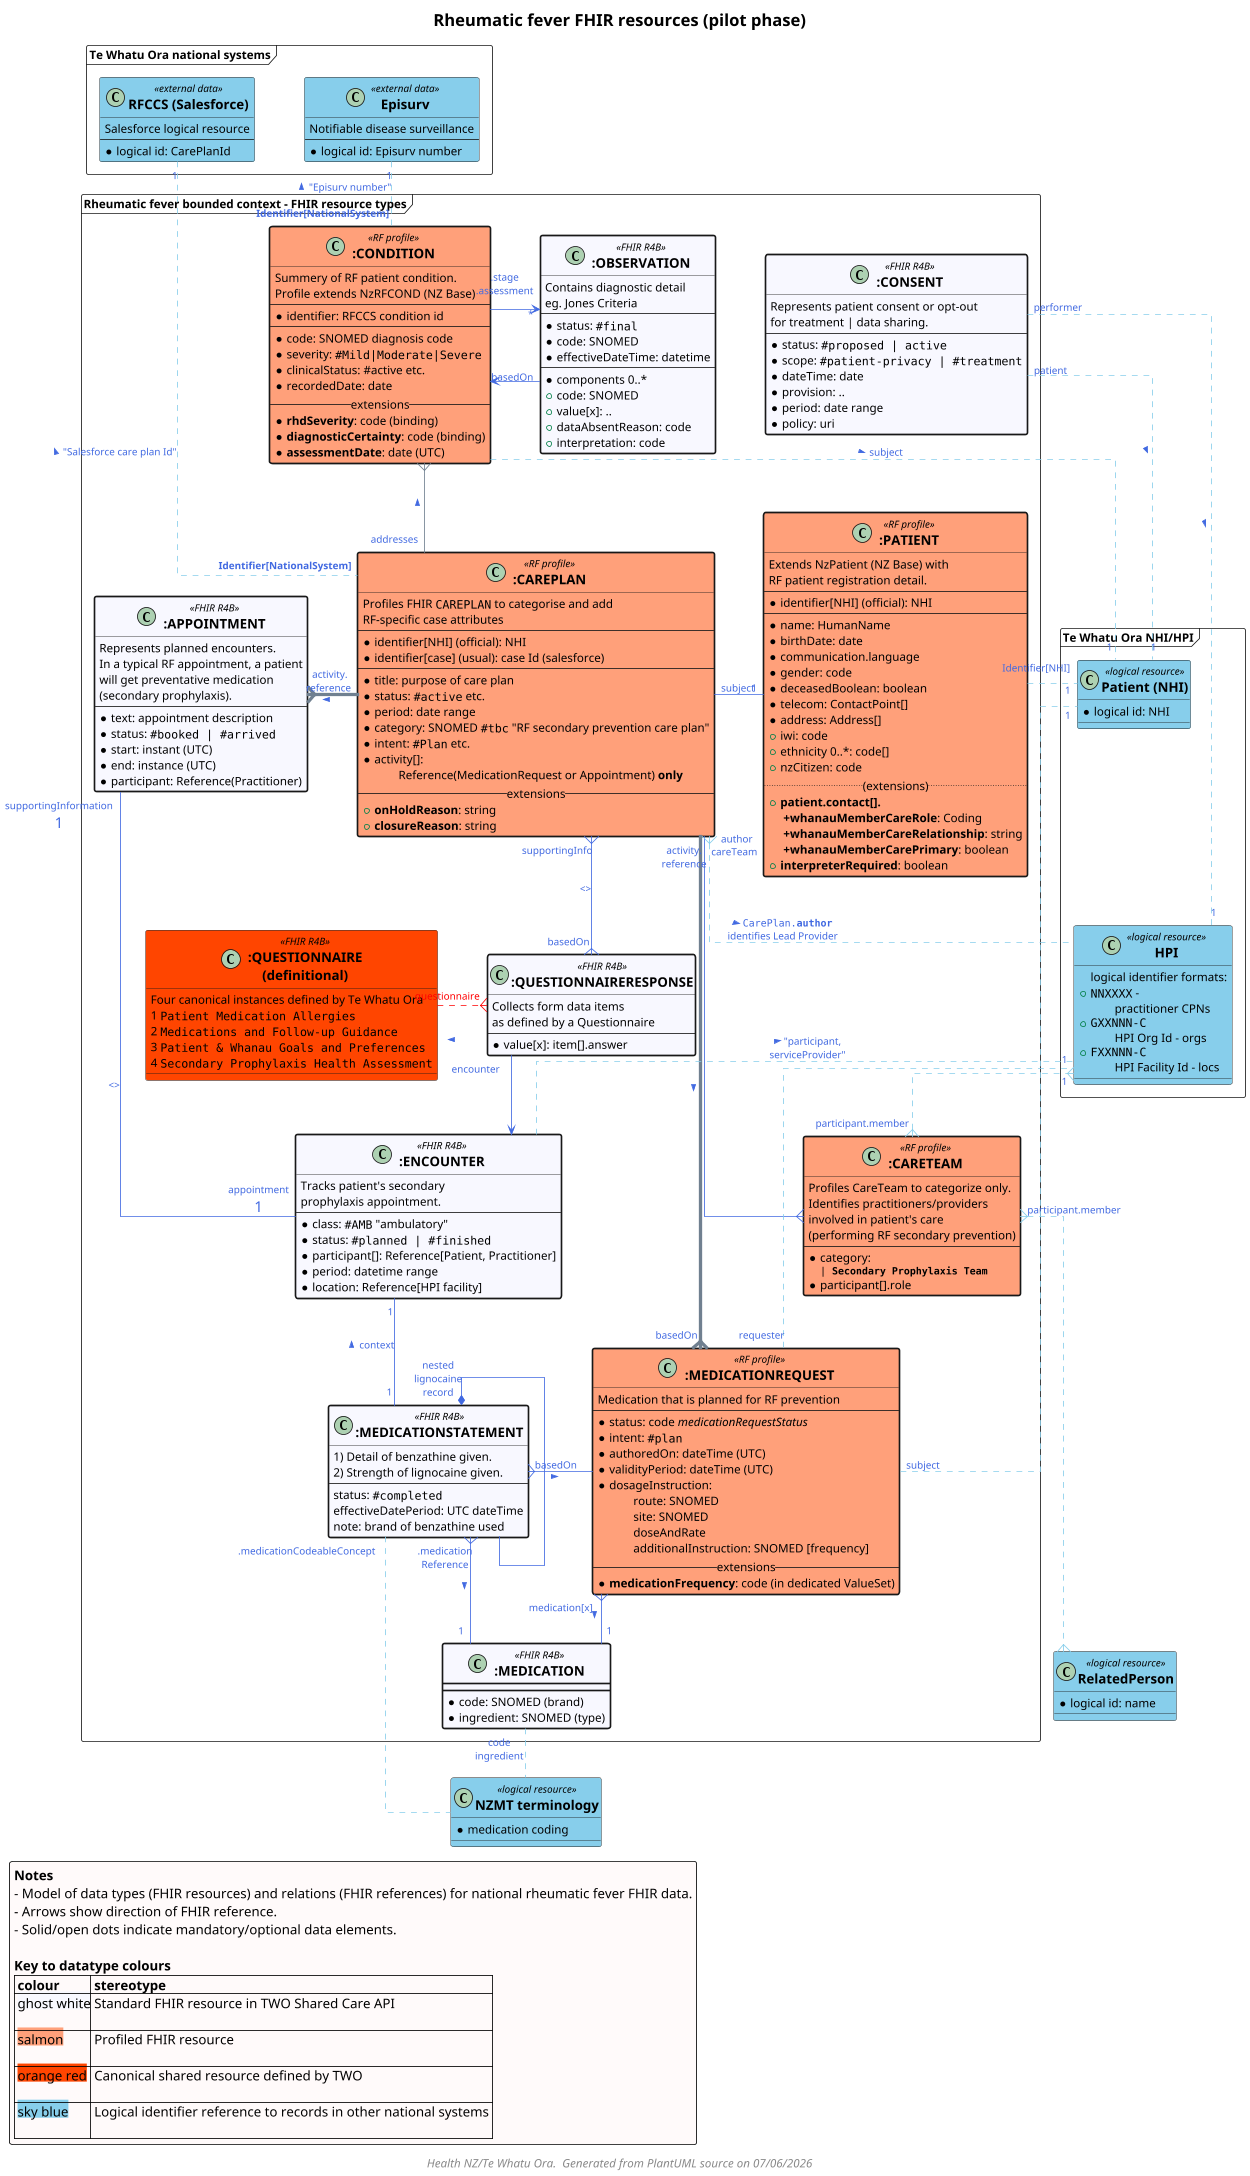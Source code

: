 @startuml FHIR-resource-model-rheumaticfever

top to bottom direction
scale 400 width

skinparam ActivityDiamondBackgroundColor #RoyalBlue
skinparam ArrowColor #RoyalBlue   
skinparam ArrowFontColor #RoyalBlue   
skinparam ArrowFontSize 12
skinparam ArrowMessageAlignment right
skinparam BoxPadding 10
skinparam ClassFontSize 16
skinparam ClassFontStyle bold
skinparam dpi 300
skinparam FooterFontSize 14
skinparam FooterFontStyle italic
skinparam LegendBackgroundColor #Snow
skinparam LegendFontName Helvetica
skinparam LegendFontSize 16
skinparam linetype ortho
skinparam nodesep 60
skinparam NoteBackgroundColor #LightYellow
skinparam NoteFontSize 15
skinparam NoteTextAlignment left
skinparam ranksep 60
skinparam roundcorner 5
skinparam TitleFontSize 20

title "Rheumatic fever FHIR resources (pilot phase)"

frame "Rheumatic fever bounded context - FHIR resource types" as HNZMain {
  
  class ":APPOINTMENT" as APPT <<FHIR R4B>> #GhostWhite ##[bold] {
    Represents planned encounters. 
    In a typical RF appointment, a patient
      will get preventative medication
      (secondary prophylaxis).
    ----
    * text: appointment description
    * status: ""#booked | #arrived""
    * start: instant (UTC)
    * end: instance (UTC)
    * participant: Reference(Practitioner)
  }


  class ":CAREPLAN" as CP <<RF profile>> #LightSalmon ##[bold] {
    Profiles FHIR ""CAREPLAN"" to categorise and add
      RF-specific case attributes
    ---
    *identifier[NHI] (official): NHI
    *identifier[case] (usual): case Id (salesforce)
    ---
    * title: purpose of care plan
    * status: ""#active"" etc.
    * period: date range
    * category: SNOMED ""#tbc"" "RF secondary prevention care plan"
    * intent: ""#Plan"" etc.
    * activity[]: 
      \tReference(MedicationRequest or Appointment) **only**
    -- extensions --
      + **onHoldReason**: string
      + **closureReason**: string
  }

  class ":PATIENT" as RfPatient <<RF profile>> #LightSalmon ##[bold] {
    Extends NzPatient (NZ Base) with 
     RF patient registration detail.
    ---
    *identifier[NHI] (official): NHI
    ---
    *name: HumanName
    *birthDate: date
    *communication.language
    *gender: code
    *deceasedBoolean: boolean
    *telecom: ContactPoint[]
    *address: Address[]
    +iwi: code
    +ethnicity 0..*: code[]
    +nzCitizen: code
    .. (extensions)..
    +**patient.contact[].**
    ** +whanauMemberCareRole**: Coding
    ** +whanauMemberCareRelationship**: string
    ** +whanauMemberCarePrimary**: boolean
    +**interpreterRequired**: boolean
  }

  class ":CARETEAM" as CareTeam <<RF profile>> #LightSalmon ##[bold] {
    Profiles CareTeam to categorize only.
    Identifies practitioners/providers
    involved in patient's care 
      (performing RF secondary prevention)
    ---
    * category: 
      <size:12>""| **Secondary Prophylaxis Team**""
    * participant[].role
  }

  class ":CONSENT" as Consent <<FHIR R4B>> #GhostWhite ##[bold] {
      Represents patient consent or opt-out
      for treatment | data sharing.
      ----
      * status: ""#proposed | active"" 
      * scope: ""#patient-privacy | #treatment""
      * dateTime: date
      * provision: ..
      * period: date range
      * policy: uri
  }


  class ":CONDITION" as RFCOND <<RF profile>> #LightSalmon ##[bold] {
    Summery of RF patient condition.
    Profile extends NzRFCOND (NZ Base)
    ---
    * identifier: RFCCS condition id
    ---
     * code: SNOMED diagnosis code
     * severity: ""#Mild|Moderate|Severe""
     * clinicalStatus: #active etc.
     * recordedDate: date
    -- extensions --
      * **rhdSeverity**: code (binding)
      * **diagnosticCertainty**: code (binding)
      * **assessmentDate**: date (UTC)
  }

  class ":MEDICATION" as MED <<FHIR R4B>> #GhostWhite ##[bold] {
    * code: SNOMED (brand)
    * ingredient: SNOMED (type)
  }

  class ":MEDICATIONREQUEST" as MEDREQ <<RF profile>> #LightSalmon ##[bold] {
    Medication that is planned for RF prevention
    ---
    *status: code //medicationRequestStatus//
    *intent: ""#plan""
    *authoredOn: dateTime (UTC)
    *validityPeriod: dateTime (UTC)
    * dosageInstruction:
      \troute: SNOMED
      \tsite: SNOMED
      \tdoseAndRate
      \tadditionalInstruction: SNOMED [frequency]
    -- extensions --
      * **medicationFrequency**: code (in dedicated ValueSet)
  }

  class ":OBSERVATION" as OBS <<FHIR R4B>> #GhostWhite ##[bold] {
    Contains diagnostic detail 
      eg. Jones Criteria
    ---
    * status: ""#final""
    * code: SNOMED
    * effectiveDateTime: datetime
    ---
    * components 0..*
    +  code: SNOMED
    +  value[x]: ..
    +  dataAbsentReason: code
    +  interpretation: code
  }
  
  class ":MEDICATIONSTATEMENT" as MEDSTMT <<FHIR R4B>> #GhostWhite  ##[bold] {
    1) Detail of benzathine given.
    2) Strength of lignocaine given.
    --
    status: ""#completed""
    effectiveDatePeriod: UTC dateTime  
    note: brand of benzathine used
  }

  ' class ":MEDICATIONSTATEMENT" as CONTMEDSTMT <<FHIR R4B>> #GhostWhite  ##[bold] {
  '   Strength of lignocaine 
  '   administered for pain relief
  '   --
  '   medicationCodeableConcept: NZMT
  ' }


  class ":QUESTIONNAIRE\n(definitional)" as Questionnaire <<FHIR R4B>> #OrangeRed {
    Four canonical instances defined by Te Whatu Ora
    1 ""Patient Medication Allergies""
    2 ""Medications and Follow-up Guidance""
    3 ""Patient & Whanau Goals and Preferences""
    4 ""Secondary Prophylaxis Health Assessment""
  }

  class ":QUESTIONNAIRERESPONSE" as QR <<FHIR R4B>> #GhostWhite ##[bold] {
    Collects form data items
    as defined by a Questionnaire
    ----
    * value[x]: item[].answer
  }


  class ":ENCOUNTER" as Encounter <<FHIR R4B>> #GhostWhite ##[bold] {
    Tracks patient's secondary 
    prophylaxis appointment.
    ---
    * class: ""#AMB"" "ambulatory"
    * status: ""#planned | #finished""
    * participant[]: Reference[Patient, Practitioner]
    * period: datetime range
    * location: Reference[HPI facility]
  }
}

frame "Te Whatu Ora national systems" as National {

  class "RFCCS (Salesforce)" as RFCCS <<external data>> #SkyBlue {
    Salesforce logical resource
    ---
    * logical id: CarePlanId
  }

  class "Episurv" as EPISURV <<external data>> #SkyBlue {
    Notifiable disease surveillance
    ---
    * logical id: Episurv number
  }

}

frame "Te Whatu Ora NHI/HPI" as NationalIdentifier {

  class "Patient (NHI)" as Patient <<logical resource>> #SkyBlue {
    * logical id: NHI
  }

  class "HPI" as HPI <<logical resource>> #SkyBlue {
    logical identifier formats:
    + ""NNXXXX"" - 
      \tpractitioner CPNs
    + ""GXXNNN-C""
      \tHPI Org Id - orgs
    + ""FXXNNN-C""
      \tHPI Facility Id - locs
  }

  Patient -[hidden]d- HPI

}

' ********
' * Entities outside any frame are in other bounded contexts

class "RelatedPerson" as Related <<logical resource>> #SkyBlue {
  * logical id: name
}



class "NZMT terminology" as NZMT <<logical resource>> #SkyBlue {
  * medication coding
}

' ********
' plantuml positioning

' ********
' * resource linkages

APPT "supportingInformation\n<size:18>1" -- "appointment\n<size:18>1" Encounter: <>

'RFCOND "1" - "1" DIAG: > "stage.\nassessment"

CP "addresses" -[#SlateGray]u-{ RFCOND : >
CP "supportingInfo" }--{ "basedOn" QR: <>
CP "subject" - "1" RfPatient
CP "activity.\nreference" -[#SlateGray,thickness=4]d---{ "basedOn" MEDREQ: >
CP "<color:RoyalBlue>**Identifier[NationalSystem]**" .[#SkyBlue]u. "1" RFCCS : > "<color:RoyalBlue>Salesforce care plan Id"
CP "careTeam" ---{ CareTeam
CP " activity.\nreference" -[#SlateGray,thickness=4]l-{ APPT: >
CP "author" }.[#SkyBlue,dashed]. HPI : > ""CarePlan.**author**"" \nidentifies Lead Provider

CareTeam "participant.member" }.[#SkyBlue,norank].{ HPI
CareTeam "participant.member" }.[#SkyBlue]..{ Related

RFCOND .[#SkyBlue]. "1" Patient : > subject
RFCOND "<color:RoyalBlue>**Identifier[NationalSystem]**" .[#SkyBlue]u. "1" EPISURV : > "<color:RoyalBlue>Episurv number"
RFCOND ".stage\n.assessment" --> "*" OBS
RFCOND <- "basedOn" OBS


Consent "patient" .[#SkyBlue]. "1" Patient : >
Consent "performer" .[#SkyBlue,norank]. "1" HPI : >

'DIAG "basedOn" }-- CP

Encounter .[#SkyBlue,norank]. "1" HPI: > "participant,\nserviceProvider" 

MEDREQ "medication[x]" }-d- "1" MED : >
MEDREQ "requester" .[#SkyBlue,norank]. "1" HPI
MEDREQ "subject" .[#SkyBlue,norank]. "1" Patient

MEDSTMT -l-* "nested\nlignocaine\nrecord" MEDSTMT
MEDSTMT "1" -l- "1" Encounter: > context
MEDSTMT "basedOn" }- MEDREQ : >
MEDSTMT ".medication\nReference" }--"1" MED: > 
MEDSTMT ".medicationCodeableConcept".[#SkyBlue,norank]d- NZMT

MED "code\ningredient" .[#SkyBlue]d- NZMT


RfPatient "Identifier[NHI]" .[#SkyBlue]r. "1" Patient

QR "encounter" --> Encounter
QR "<color:Red>questionnaire" }.[#Red]l.. Questionnaire: > \n\n\n\n

legend left
  **Notes**
  - Model of data types (FHIR resources) and relations (FHIR references) for national rheumatic fever FHIR data.
  - Arrows show direction of FHIR reference.
  - Solid/open dots indicate mandatory/optional data elements.

  **Key to datatype colours**
  |= colour |= stereotype |
  | <back:#GhostWhite>ghost white\n | Standard FHIR resource in TWO Shared Care API |
  | <back:#LightSalmon>salmon\n | Profiled FHIR resource |
  | <back:#OrangeRed>orange red\n | Canonical shared resource defined by TWO |
  | <back:#SkyBlue>sky blue\n| Logical identifier reference to records in other national systems |
endlegend

footer "Health NZ/Te Whatu Ora.  Generated from PlantUML source on %date('dd/MM/yyyy')"

@enduml